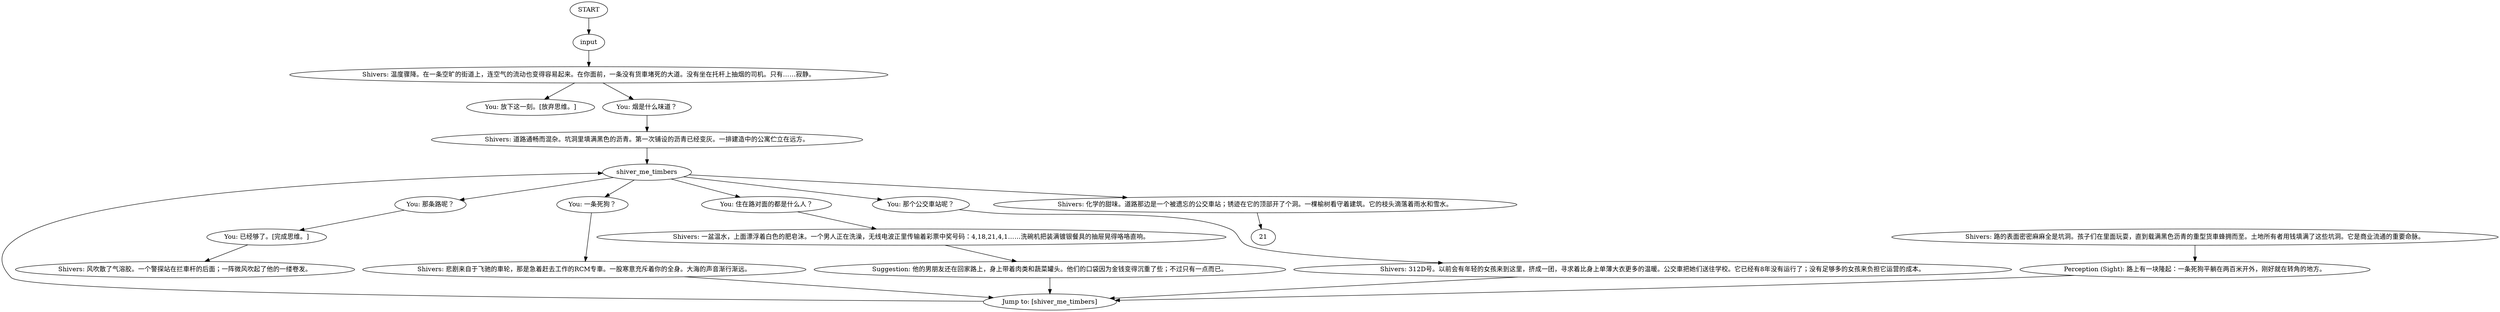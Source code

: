 # COAST ORB / roadsidethought
# Dialogue that comes up as the player walks along the street. Fantasy of the other side of the pavement.
# ==================================================
digraph G {
	  0 [label="START"];
	  1 [label="input"];
	  2 [label="Suggestion: 他的男朋友还在回家路上，身上带着肉类和蔬菜罐头。他们的口袋因为金钱变得沉重了些；不过只有一点而已。"];
	  3 [label="You: 放下这一刻。[放弃思维。]"];
	  4 [label="Shivers: 312D号。以前会有年轻的女孩来到这里，挤成一团，寻求着比身上单薄大衣更多的温暖。公交車把她们送往学校。它已经有8年没有运行了；没有足够多的女孩来负担它运营的成本。"];
	  5 [label="You: 烟是什么味道？"];
	  6 [label="Jump to: [shiver_me_timbers]"];
	  7 [label="You: 那条路呢？"];
	  8 [label="Shivers: 悲剧来自于飞驰的車轮，那是急着赶去工作的RCM专車。一股寒意充斥着你的全身。大海的声音渐行渐远。"];
	  9 [label="Shivers: 温度骤降。在一条空旷的街道上，连空气的流动也变得容易起来。在你面前，一条没有货車堵死的大道。没有坐在托杆上抽烟的司机。只有……寂静。"];
	  10 [label="Shivers: 一盆温水，上面漂浮着白色的肥皂沫。一个男人正在洗澡，无线电波正里传输着彩票中奖号码：4,18,21,4,1……洗碗机把装满镀银餐具的抽屉晃得咯咯直响。"];
	  11 [label="You: 一条死狗？"];
	  12 [label="You: 住在路对面的都是什么人？"];
	  13 [label="Shivers: 风吹散了气溶胶。一个警探站在拦車杆的后面；一阵微风吹起了他的一缕卷发。"];
	  14 [label="You: 那个公交車站呢？"];
	  15 [label="Perception (Sight): 路上有一块隆起：一条死狗平躺在两百米开外，刚好就在转角的地方。"];
	  16 [label="shiver_me_timbers"];
	  17 [label="Shivers: 路的表面密密麻麻全是坑洞。孩子们在里面玩耍，直到载满黑色沥青的重型货車蜂拥而至。土地所有者用钱填满了这些坑洞。它是商业流通的重要命脉。"];
	  18 [label="You: 已经够了。[完成思维。]"];
	  19 [label="Shivers: 化学的甜味。道路那边是一个被遗忘的公交車站；锈迹在它的顶部开了个洞。一棵榆树看守着建筑。它的枝头滴落着雨水和雪水。"];
	  20 [label="Shivers: 道路通畅而混杂。坑洞里填满黑色的沥青。第一次铺设的沥青已经变灰。一排建造中的公寓伫立在远方。"];
	  0 -> 1
	  1 -> 9
	  2 -> 6
	  4 -> 6
	  5 -> 20
	  6 -> 16
	  7 -> 18
	  8 -> 6
	  9 -> 3
	  9 -> 5
	  10 -> 2
	  11 -> 8
	  12 -> 10
	  14 -> 4
	  15 -> 6
	  16 -> 7
	  16 -> 11
	  16 -> 12
	  16 -> 14
	  16 -> 19
	  17 -> 15
	  18 -> 13
	  19 -> 21
	  20 -> 16
}

